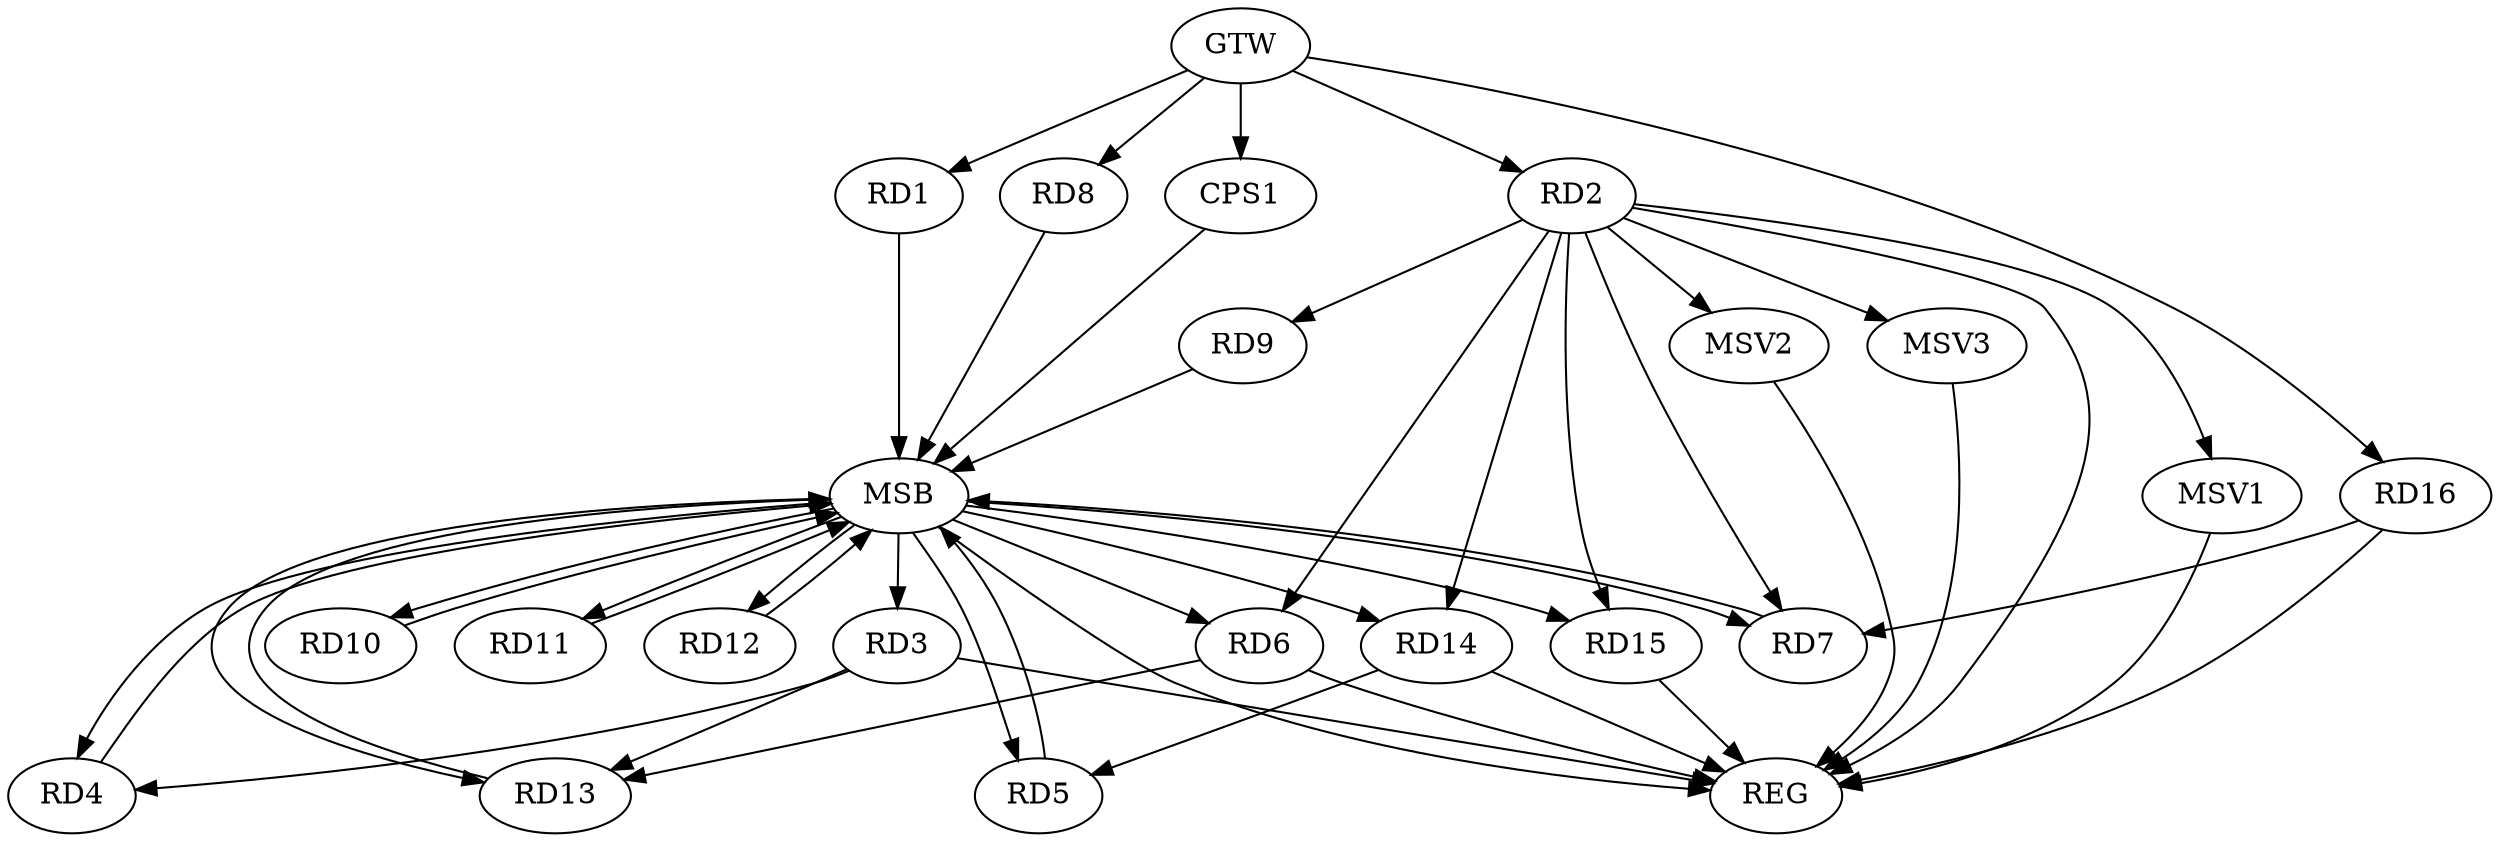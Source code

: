strict digraph G {
  RD1 [ label="RD1" ];
  RD2 [ label="RD2" ];
  RD3 [ label="RD3" ];
  RD4 [ label="RD4" ];
  RD5 [ label="RD5" ];
  RD6 [ label="RD6" ];
  RD7 [ label="RD7" ];
  RD8 [ label="RD8" ];
  RD9 [ label="RD9" ];
  RD10 [ label="RD10" ];
  RD11 [ label="RD11" ];
  RD12 [ label="RD12" ];
  RD13 [ label="RD13" ];
  RD14 [ label="RD14" ];
  RD15 [ label="RD15" ];
  RD16 [ label="RD16" ];
  CPS1 [ label="CPS1" ];
  GTW [ label="GTW" ];
  REG [ label="REG" ];
  MSB [ label="MSB" ];
  MSV1 [ label="MSV1" ];
  MSV2 [ label="MSV2" ];
  MSV3 [ label="MSV3" ];
  RD2 -> RD6;
  RD2 -> RD7;
  RD2 -> RD9;
  RD2 -> RD14;
  RD2 -> RD15;
  RD3 -> RD4;
  RD3 -> RD13;
  RD14 -> RD5;
  RD6 -> RD13;
  RD16 -> RD7;
  GTW -> RD1;
  GTW -> RD2;
  GTW -> RD8;
  GTW -> RD16;
  GTW -> CPS1;
  RD2 -> REG;
  RD3 -> REG;
  RD6 -> REG;
  RD14 -> REG;
  RD15 -> REG;
  RD16 -> REG;
  RD1 -> MSB;
  MSB -> RD11;
  MSB -> REG;
  RD4 -> MSB;
  RD5 -> MSB;
  RD7 -> MSB;
  MSB -> RD12;
  RD8 -> MSB;
  MSB -> RD6;
  MSB -> RD7;
  RD9 -> MSB;
  MSB -> RD3;
  MSB -> RD4;
  MSB -> RD10;
  MSB -> RD13;
  RD10 -> MSB;
  RD11 -> MSB;
  RD12 -> MSB;
  MSB -> RD14;
  RD13 -> MSB;
  CPS1 -> MSB;
  MSB -> RD5;
  MSB -> RD15;
  RD2 -> MSV1;
  MSV1 -> REG;
  RD2 -> MSV2;
  MSV2 -> REG;
  RD2 -> MSV3;
  MSV3 -> REG;
}
